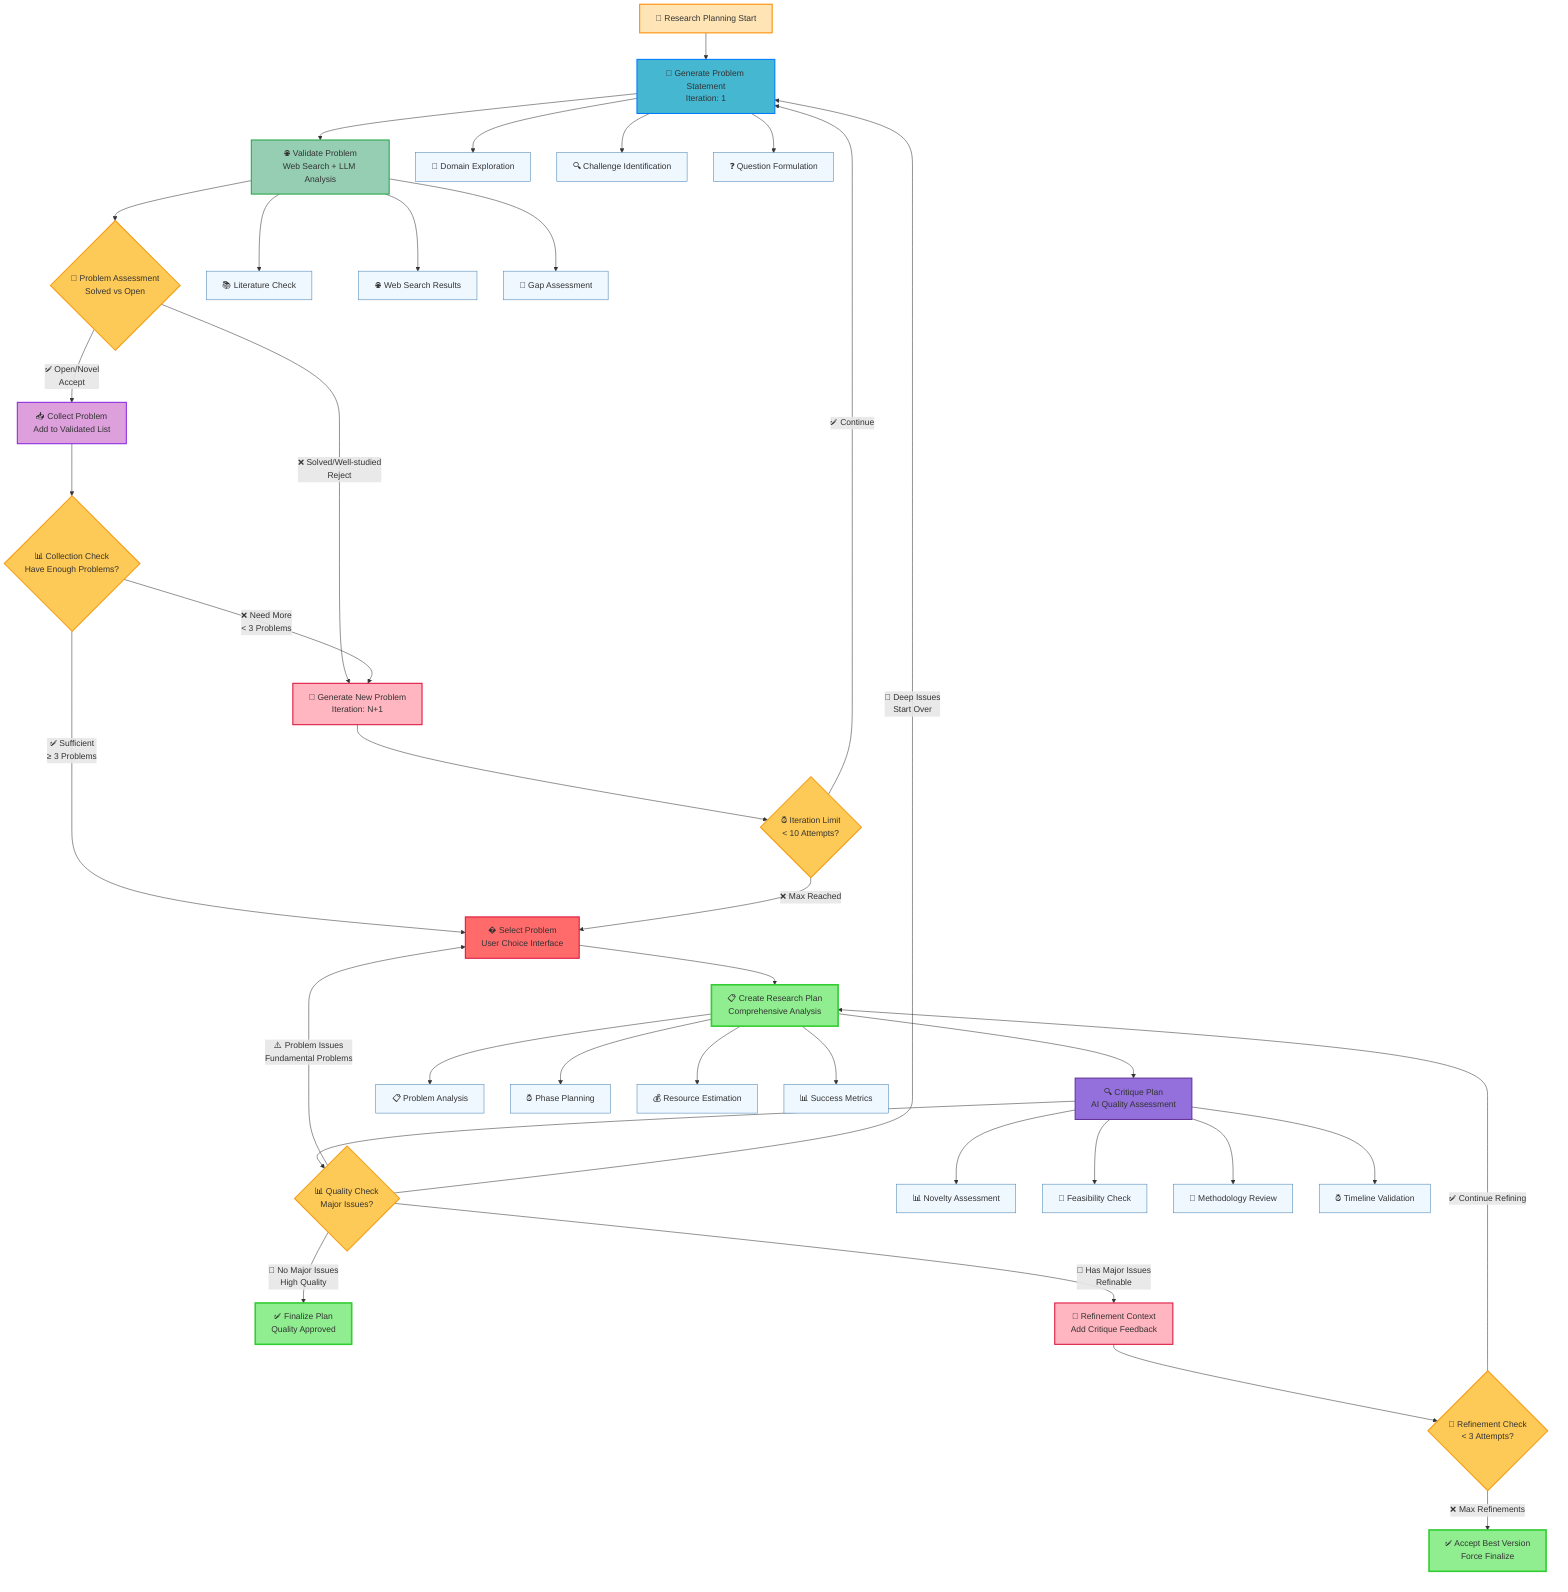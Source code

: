 graph TD
    A[🔬 Research Planning Start] --> B[🎯 Generate Problem Statement<br/>Iteration: 1]
    
    B --> C[🌐 Validate Problem<br/>Web Search + LLM Analysis]
    C --> D{🤔 Problem Assessment<br/>Solved vs Open}
    
    D -->|✅ Open/Novel<br/>Accept| E[📥 Collect Problem<br/>Add to Validated List]
    D -->|❌ Solved/Well-studied<br/>Reject| F[🔄 Generate New Problem<br/>Iteration: N+1]
    
    E --> G{📊 Collection Check<br/>Have Enough Problems?}
    G -->|❌ Need More<br/>< 3 Problems| F
    G -->|✅ Sufficient<br/>≥ 3 Problems| H[� Select Problem<br/>User Choice Interface]
    
    F --> I{⏰ Iteration Limit<br/>< 10 Attempts?}
    I -->|✅ Continue| B
    I -->|❌ Max Reached| H
    
    H --> J[📋 Create Research Plan<br/>Comprehensive Analysis]
    
    %% NEW: Critique and Refinement Loop
    J --> K[🔍 Critique Plan<br/>AI Quality Assessment]
    
    K --> L{📊 Quality Check<br/>Major Issues?}
    
    L -->|🎉 No Major Issues<br/>High Quality| M[✅ Finalize Plan<br/>Quality Approved]
    L -->|🔄 Has Major Issues<br/>Refinable| N[🔧 Refinement Context<br/>Add Critique Feedback]
    L -->|⚠️ Problem Issues<br/>Fundamental Problems| H
    L -->|🔄 Deep Issues<br/>Start Over| B
    
    N --> O{🔄 Refinement Check<br/>< 3 Attempts?}
    O -->|✅ Continue Refining| J
    O -->|❌ Max Refinements| P[✅ Accept Best Version<br/>Force Finalize]
    
    %% Validation Details
    C --> C1[📚 Literature Check]
    C --> C2[🌐 Web Search Results]  
    C --> C3[🎯 Gap Assessment]
    
    %% Problem Generation Details
    B --> B1[💭 Domain Exploration]
    B --> B2[🔍 Challenge Identification]
    B --> B3[❓ Question Formulation]
    
    %% Critique Details
    K --> K1[📊 Novelty Assessment]
    K --> K2[🔧 Feasibility Check]
    K --> K3[📝 Methodology Review]
    K --> K4[⏰ Timeline Validation]
    
    %% Research Plan Details
    J --> J1[📋 Problem Analysis]
    J --> J2[⏰ Phase Planning]
    J --> J3[💰 Resource Estimation]
    J --> J4[📊 Success Metrics]
    
    %% Styling
    classDef start fill:#FFE4B5,stroke:#FF8C00,stroke-width:2px
    classDef process fill:#45B7D1,stroke:#007BFF,stroke-width:2px
    classDef validation fill:#96CEB4,stroke:#28A745,stroke-width:2px
    classDef decision fill:#FECA57,stroke:#F39C12,stroke-width:2px
    classDef collection fill:#DDA0DD,stroke:#8A2BE2,stroke-width:2px
    classDef userAction fill:#FF6B6B,stroke:#DC143C,stroke-width:2px
    classDef critique fill:#9370DB,stroke:#663399,stroke-width:2px
    classDef refinement fill:#FFA07A,stroke:#FF4500,stroke-width:2px
    classDef output fill:#90EE90,stroke:#32CD32,stroke-width:3px
    classDef subprocess fill:#F0F8FF,stroke:#4682B4,stroke-width:1px
    classDef loop fill:#FFB6C1,stroke:#DC143C,stroke-width:2px
    
    class A start
    class B,F process
    class C validation
    class D,G,I,L,O decision
    class E collection
    class H userAction
    class J,M,P output
    class K critique
    class N refinement
    class B1,B2,B3,C1,C2,C3,J1,J2,J3,J4,K1,K2,K3,K4 subprocess
    class F,N loop